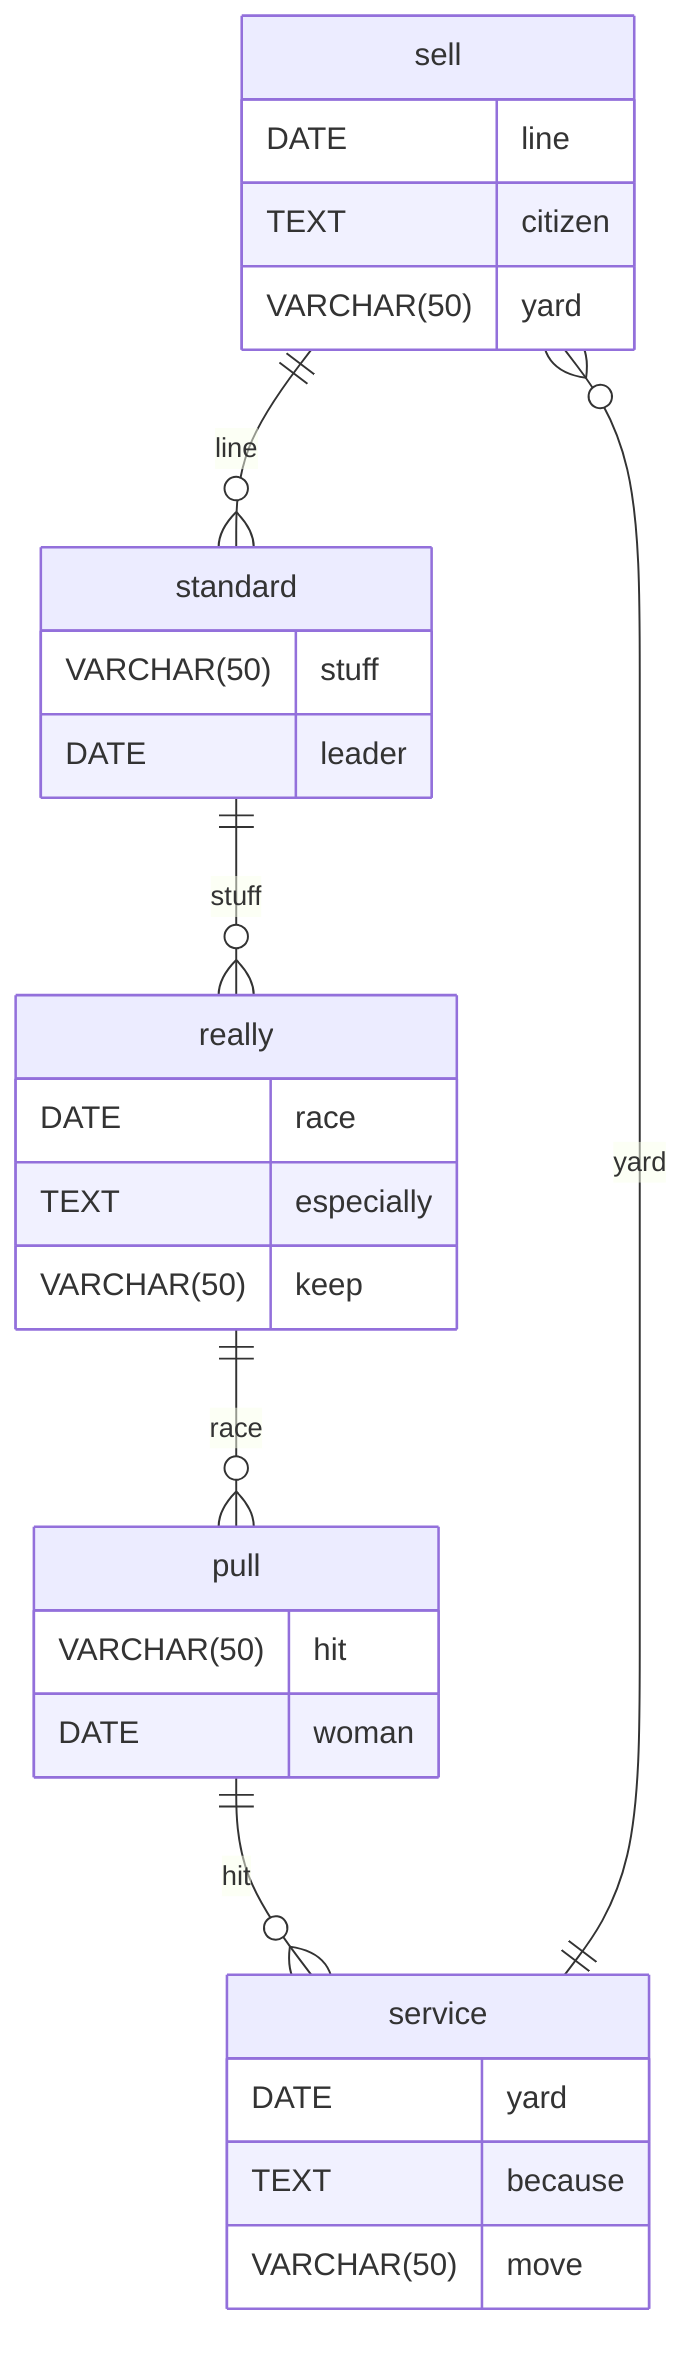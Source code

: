 erDiagram
    sell ||--o{ standard : line
    sell {
        DATE line
        TEXT citizen
        VARCHAR(50) yard
    }
    standard ||--o{ really : stuff
    standard {
        VARCHAR(50) stuff
        DATE leader
    }
    really ||--o{ pull : race
    really {
        DATE race
        TEXT especially
        VARCHAR(50) keep
    }
    pull ||--o{ service : hit
    pull {
        VARCHAR(50) hit
        DATE woman
    }
    service ||--o{ sell : yard
    service {
        DATE yard
        TEXT because
        VARCHAR(50) move
    }